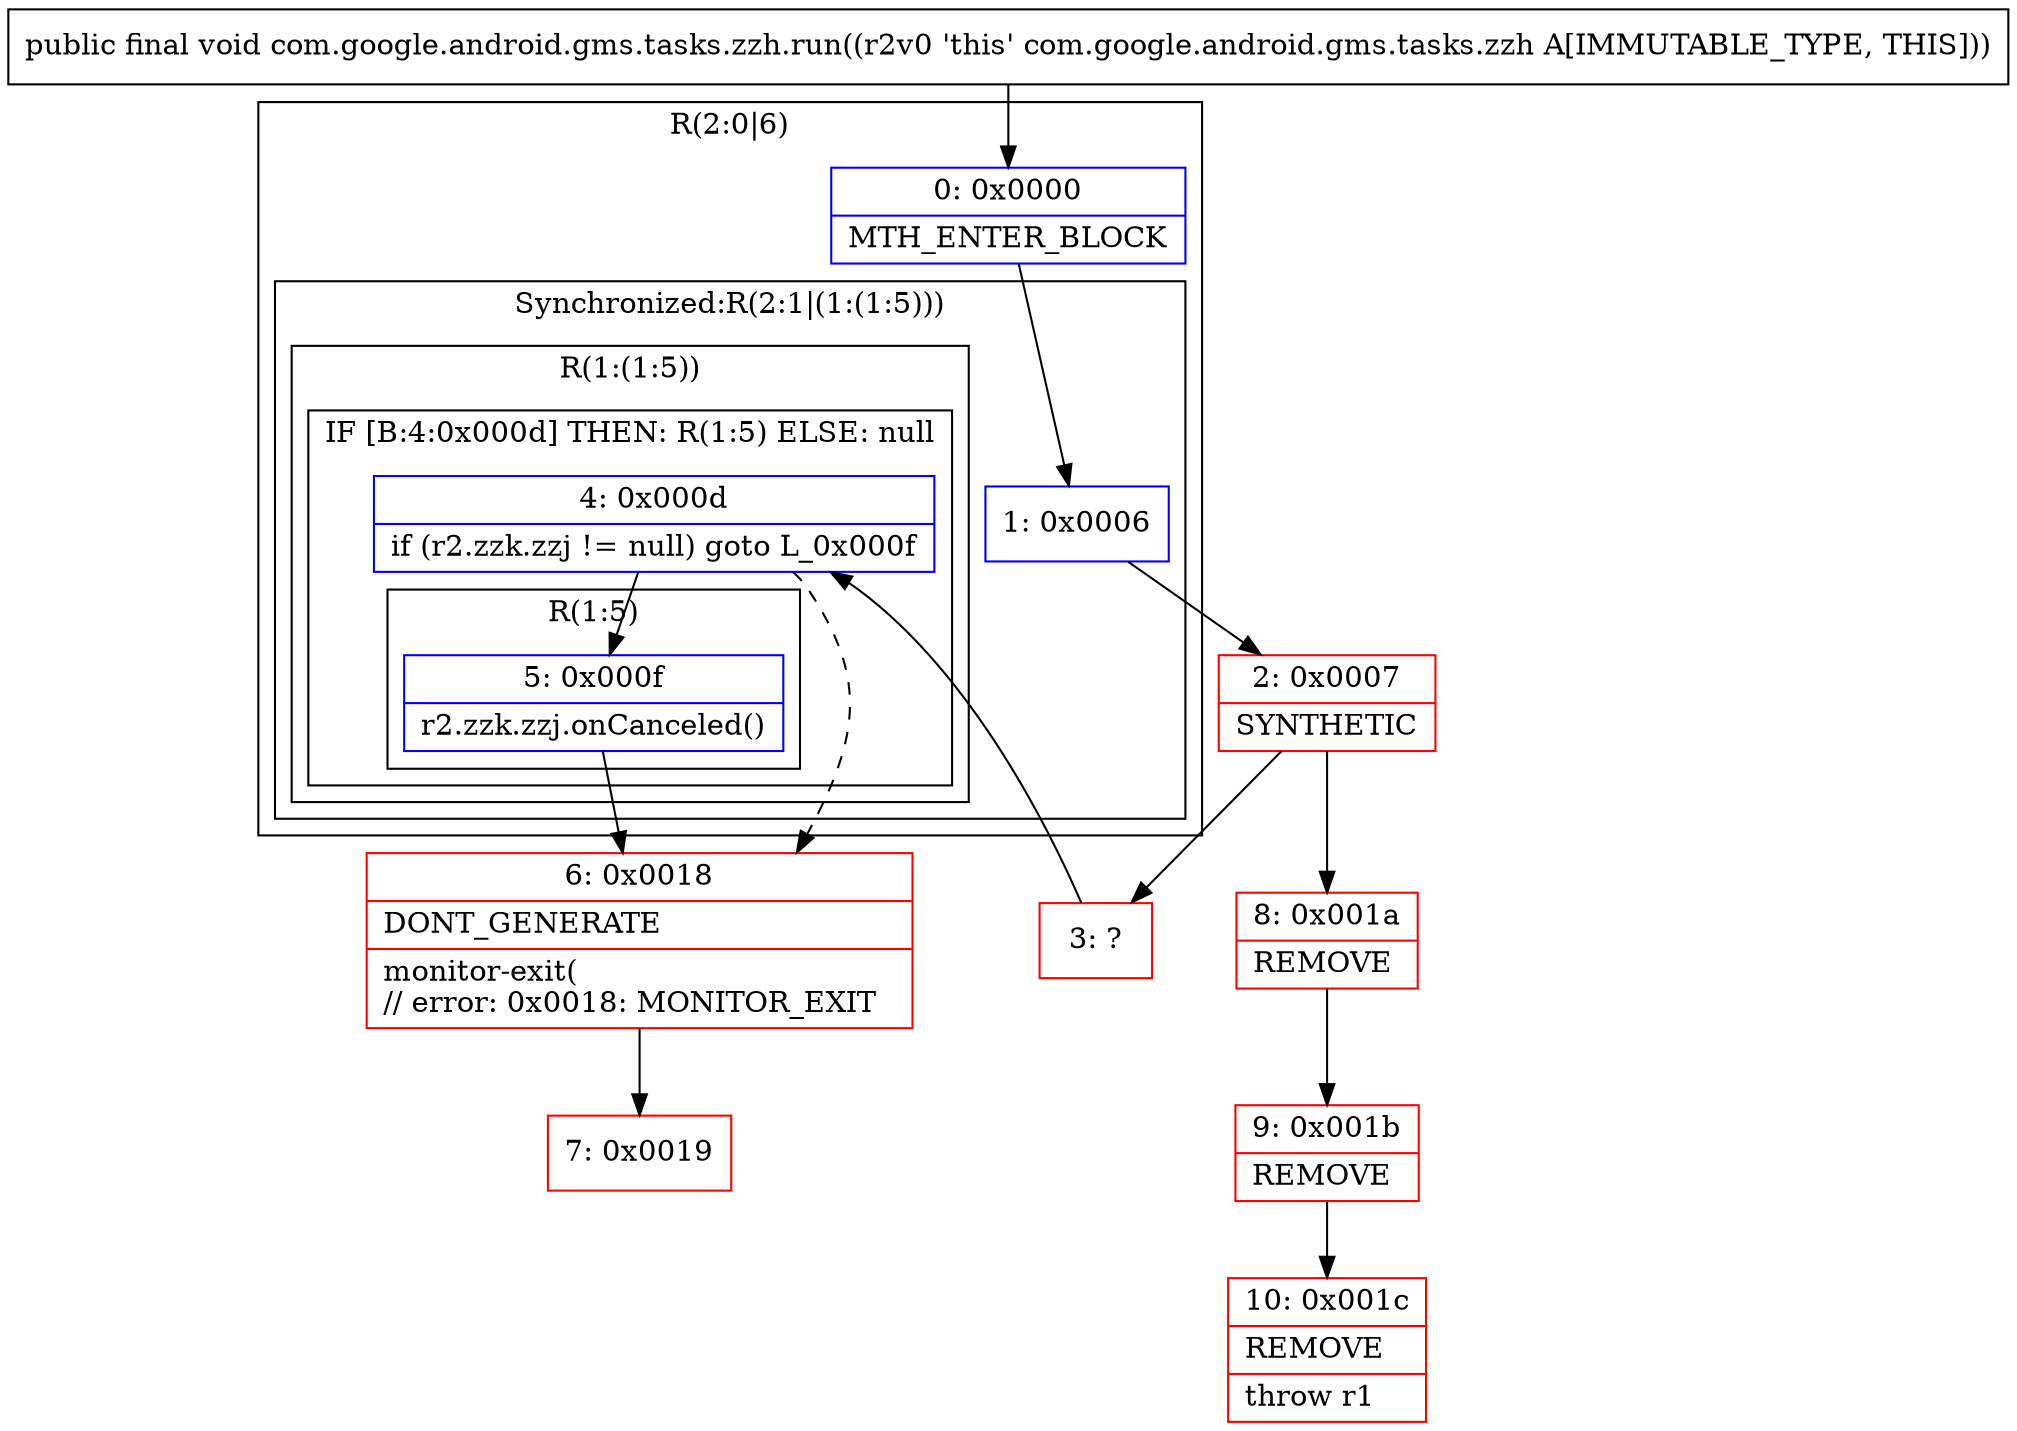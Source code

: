 digraph "CFG forcom.google.android.gms.tasks.zzh.run()V" {
subgraph cluster_Region_55276293 {
label = "R(2:0|6)";
node [shape=record,color=blue];
Node_0 [shape=record,label="{0\:\ 0x0000|MTH_ENTER_BLOCK\l}"];
subgraph cluster_SynchronizedRegion_431535985 {
label = "Synchronized:R(2:1|(1:(1:5)))";
node [shape=record,color=blue];
Node_1 [shape=record,label="{1\:\ 0x0006}"];
subgraph cluster_Region_5603990 {
label = "R(1:(1:5))";
node [shape=record,color=blue];
subgraph cluster_IfRegion_1999251652 {
label = "IF [B:4:0x000d] THEN: R(1:5) ELSE: null";
node [shape=record,color=blue];
Node_4 [shape=record,label="{4\:\ 0x000d|if (r2.zzk.zzj != null) goto L_0x000f\l}"];
subgraph cluster_Region_790736511 {
label = "R(1:5)";
node [shape=record,color=blue];
Node_5 [shape=record,label="{5\:\ 0x000f|r2.zzk.zzj.onCanceled()\l}"];
}
}
}
}
}
Node_2 [shape=record,color=red,label="{2\:\ 0x0007|SYNTHETIC\l}"];
Node_3 [shape=record,color=red,label="{3\:\ ?}"];
Node_6 [shape=record,color=red,label="{6\:\ 0x0018|DONT_GENERATE\l|monitor\-exit(\l\/\/ error: 0x0018: MONITOR_EXIT  \l}"];
Node_7 [shape=record,color=red,label="{7\:\ 0x0019}"];
Node_8 [shape=record,color=red,label="{8\:\ 0x001a|REMOVE\l}"];
Node_9 [shape=record,color=red,label="{9\:\ 0x001b|REMOVE\l}"];
Node_10 [shape=record,color=red,label="{10\:\ 0x001c|REMOVE\l|throw r1\l}"];
MethodNode[shape=record,label="{public final void com.google.android.gms.tasks.zzh.run((r2v0 'this' com.google.android.gms.tasks.zzh A[IMMUTABLE_TYPE, THIS])) }"];
MethodNode -> Node_0;
Node_0 -> Node_1;
Node_1 -> Node_2;
Node_4 -> Node_5;
Node_4 -> Node_6[style=dashed];
Node_5 -> Node_6;
Node_2 -> Node_3;
Node_2 -> Node_8;
Node_3 -> Node_4;
Node_6 -> Node_7;
Node_8 -> Node_9;
Node_9 -> Node_10;
}

